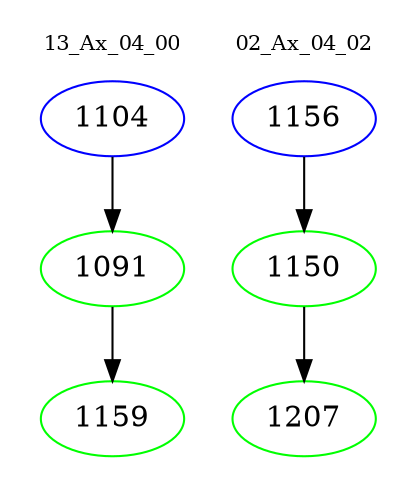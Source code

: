 digraph{
subgraph cluster_0 {
color = white
label = "13_Ax_04_00";
fontsize=10;
T0_1104 [label="1104", color="blue"]
T0_1104 -> T0_1091 [color="black"]
T0_1091 [label="1091", color="green"]
T0_1091 -> T0_1159 [color="black"]
T0_1159 [label="1159", color="green"]
}
subgraph cluster_1 {
color = white
label = "02_Ax_04_02";
fontsize=10;
T1_1156 [label="1156", color="blue"]
T1_1156 -> T1_1150 [color="black"]
T1_1150 [label="1150", color="green"]
T1_1150 -> T1_1207 [color="black"]
T1_1207 [label="1207", color="green"]
}
}

